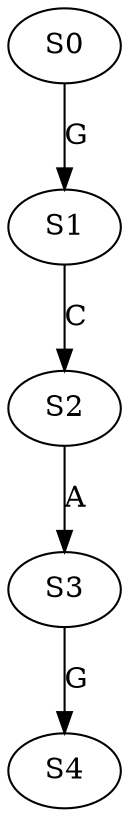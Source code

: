 strict digraph  {
	S0 -> S1 [ label = G ];
	S1 -> S2 [ label = C ];
	S2 -> S3 [ label = A ];
	S3 -> S4 [ label = G ];
}
